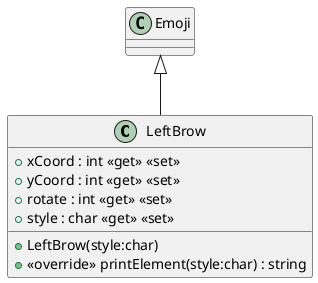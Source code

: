 @startuml
class LeftBrow {
    + xCoord : int <<get>> <<set>>
    + yCoord : int <<get>> <<set>>
    + rotate : int <<get>> <<set>>
    + style : char <<get>> <<set>>
    + LeftBrow(style:char)
    + <<override>> printElement(style:char) : string
}
Emoji <|-- LeftBrow
@enduml
